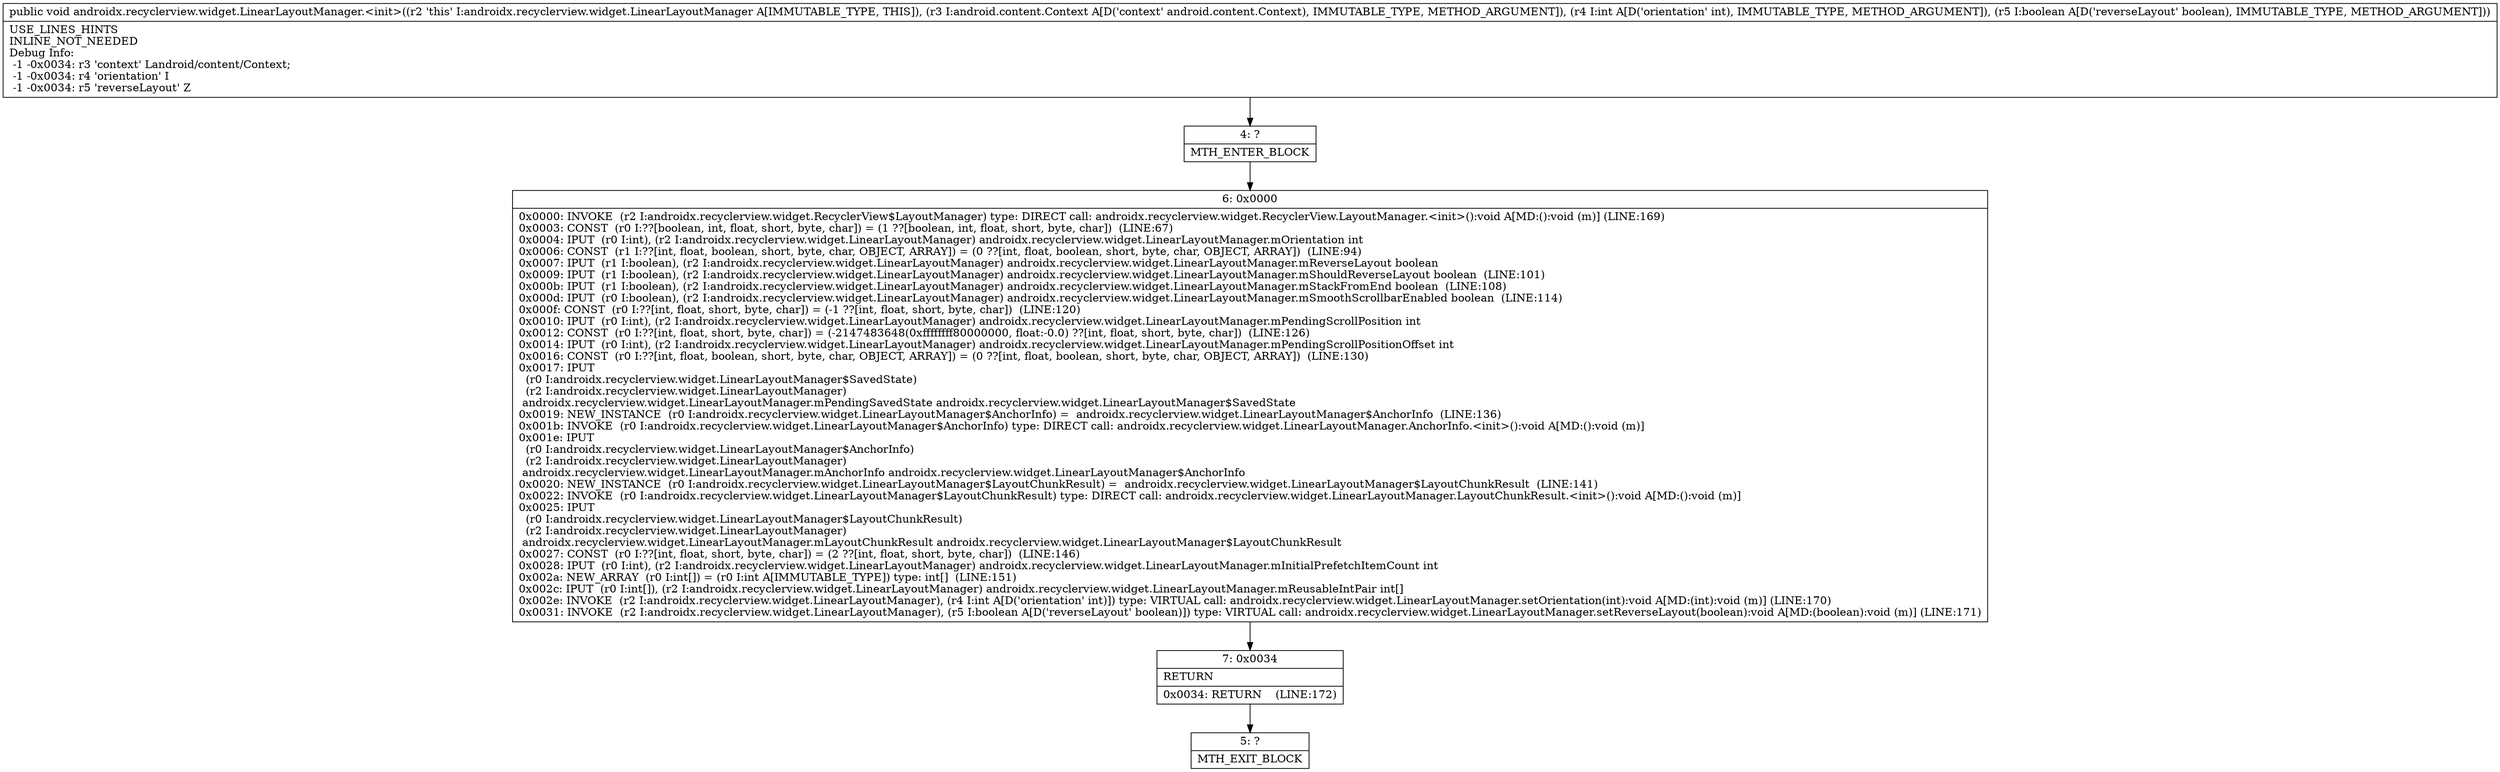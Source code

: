digraph "CFG forandroidx.recyclerview.widget.LinearLayoutManager.\<init\>(Landroid\/content\/Context;IZ)V" {
Node_4 [shape=record,label="{4\:\ ?|MTH_ENTER_BLOCK\l}"];
Node_6 [shape=record,label="{6\:\ 0x0000|0x0000: INVOKE  (r2 I:androidx.recyclerview.widget.RecyclerView$LayoutManager) type: DIRECT call: androidx.recyclerview.widget.RecyclerView.LayoutManager.\<init\>():void A[MD:():void (m)] (LINE:169)\l0x0003: CONST  (r0 I:??[boolean, int, float, short, byte, char]) = (1 ??[boolean, int, float, short, byte, char])  (LINE:67)\l0x0004: IPUT  (r0 I:int), (r2 I:androidx.recyclerview.widget.LinearLayoutManager) androidx.recyclerview.widget.LinearLayoutManager.mOrientation int \l0x0006: CONST  (r1 I:??[int, float, boolean, short, byte, char, OBJECT, ARRAY]) = (0 ??[int, float, boolean, short, byte, char, OBJECT, ARRAY])  (LINE:94)\l0x0007: IPUT  (r1 I:boolean), (r2 I:androidx.recyclerview.widget.LinearLayoutManager) androidx.recyclerview.widget.LinearLayoutManager.mReverseLayout boolean \l0x0009: IPUT  (r1 I:boolean), (r2 I:androidx.recyclerview.widget.LinearLayoutManager) androidx.recyclerview.widget.LinearLayoutManager.mShouldReverseLayout boolean  (LINE:101)\l0x000b: IPUT  (r1 I:boolean), (r2 I:androidx.recyclerview.widget.LinearLayoutManager) androidx.recyclerview.widget.LinearLayoutManager.mStackFromEnd boolean  (LINE:108)\l0x000d: IPUT  (r0 I:boolean), (r2 I:androidx.recyclerview.widget.LinearLayoutManager) androidx.recyclerview.widget.LinearLayoutManager.mSmoothScrollbarEnabled boolean  (LINE:114)\l0x000f: CONST  (r0 I:??[int, float, short, byte, char]) = (\-1 ??[int, float, short, byte, char])  (LINE:120)\l0x0010: IPUT  (r0 I:int), (r2 I:androidx.recyclerview.widget.LinearLayoutManager) androidx.recyclerview.widget.LinearLayoutManager.mPendingScrollPosition int \l0x0012: CONST  (r0 I:??[int, float, short, byte, char]) = (\-2147483648(0xffffffff80000000, float:\-0.0) ??[int, float, short, byte, char])  (LINE:126)\l0x0014: IPUT  (r0 I:int), (r2 I:androidx.recyclerview.widget.LinearLayoutManager) androidx.recyclerview.widget.LinearLayoutManager.mPendingScrollPositionOffset int \l0x0016: CONST  (r0 I:??[int, float, boolean, short, byte, char, OBJECT, ARRAY]) = (0 ??[int, float, boolean, short, byte, char, OBJECT, ARRAY])  (LINE:130)\l0x0017: IPUT  \l  (r0 I:androidx.recyclerview.widget.LinearLayoutManager$SavedState)\l  (r2 I:androidx.recyclerview.widget.LinearLayoutManager)\l androidx.recyclerview.widget.LinearLayoutManager.mPendingSavedState androidx.recyclerview.widget.LinearLayoutManager$SavedState \l0x0019: NEW_INSTANCE  (r0 I:androidx.recyclerview.widget.LinearLayoutManager$AnchorInfo) =  androidx.recyclerview.widget.LinearLayoutManager$AnchorInfo  (LINE:136)\l0x001b: INVOKE  (r0 I:androidx.recyclerview.widget.LinearLayoutManager$AnchorInfo) type: DIRECT call: androidx.recyclerview.widget.LinearLayoutManager.AnchorInfo.\<init\>():void A[MD:():void (m)]\l0x001e: IPUT  \l  (r0 I:androidx.recyclerview.widget.LinearLayoutManager$AnchorInfo)\l  (r2 I:androidx.recyclerview.widget.LinearLayoutManager)\l androidx.recyclerview.widget.LinearLayoutManager.mAnchorInfo androidx.recyclerview.widget.LinearLayoutManager$AnchorInfo \l0x0020: NEW_INSTANCE  (r0 I:androidx.recyclerview.widget.LinearLayoutManager$LayoutChunkResult) =  androidx.recyclerview.widget.LinearLayoutManager$LayoutChunkResult  (LINE:141)\l0x0022: INVOKE  (r0 I:androidx.recyclerview.widget.LinearLayoutManager$LayoutChunkResult) type: DIRECT call: androidx.recyclerview.widget.LinearLayoutManager.LayoutChunkResult.\<init\>():void A[MD:():void (m)]\l0x0025: IPUT  \l  (r0 I:androidx.recyclerview.widget.LinearLayoutManager$LayoutChunkResult)\l  (r2 I:androidx.recyclerview.widget.LinearLayoutManager)\l androidx.recyclerview.widget.LinearLayoutManager.mLayoutChunkResult androidx.recyclerview.widget.LinearLayoutManager$LayoutChunkResult \l0x0027: CONST  (r0 I:??[int, float, short, byte, char]) = (2 ??[int, float, short, byte, char])  (LINE:146)\l0x0028: IPUT  (r0 I:int), (r2 I:androidx.recyclerview.widget.LinearLayoutManager) androidx.recyclerview.widget.LinearLayoutManager.mInitialPrefetchItemCount int \l0x002a: NEW_ARRAY  (r0 I:int[]) = (r0 I:int A[IMMUTABLE_TYPE]) type: int[]  (LINE:151)\l0x002c: IPUT  (r0 I:int[]), (r2 I:androidx.recyclerview.widget.LinearLayoutManager) androidx.recyclerview.widget.LinearLayoutManager.mReusableIntPair int[] \l0x002e: INVOKE  (r2 I:androidx.recyclerview.widget.LinearLayoutManager), (r4 I:int A[D('orientation' int)]) type: VIRTUAL call: androidx.recyclerview.widget.LinearLayoutManager.setOrientation(int):void A[MD:(int):void (m)] (LINE:170)\l0x0031: INVOKE  (r2 I:androidx.recyclerview.widget.LinearLayoutManager), (r5 I:boolean A[D('reverseLayout' boolean)]) type: VIRTUAL call: androidx.recyclerview.widget.LinearLayoutManager.setReverseLayout(boolean):void A[MD:(boolean):void (m)] (LINE:171)\l}"];
Node_7 [shape=record,label="{7\:\ 0x0034|RETURN\l|0x0034: RETURN    (LINE:172)\l}"];
Node_5 [shape=record,label="{5\:\ ?|MTH_EXIT_BLOCK\l}"];
MethodNode[shape=record,label="{public void androidx.recyclerview.widget.LinearLayoutManager.\<init\>((r2 'this' I:androidx.recyclerview.widget.LinearLayoutManager A[IMMUTABLE_TYPE, THIS]), (r3 I:android.content.Context A[D('context' android.content.Context), IMMUTABLE_TYPE, METHOD_ARGUMENT]), (r4 I:int A[D('orientation' int), IMMUTABLE_TYPE, METHOD_ARGUMENT]), (r5 I:boolean A[D('reverseLayout' boolean), IMMUTABLE_TYPE, METHOD_ARGUMENT]))  | USE_LINES_HINTS\lINLINE_NOT_NEEDED\lDebug Info:\l  \-1 \-0x0034: r3 'context' Landroid\/content\/Context;\l  \-1 \-0x0034: r4 'orientation' I\l  \-1 \-0x0034: r5 'reverseLayout' Z\l}"];
MethodNode -> Node_4;Node_4 -> Node_6;
Node_6 -> Node_7;
Node_7 -> Node_5;
}

